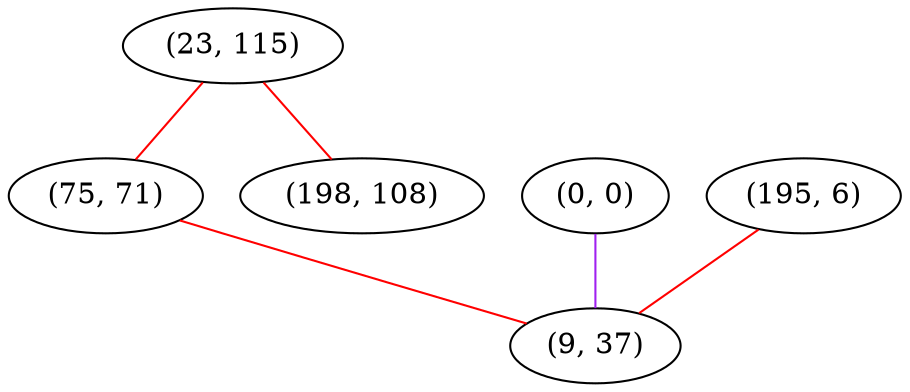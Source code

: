 graph "" {
"(23, 115)";
"(0, 0)";
"(75, 71)";
"(195, 6)";
"(198, 108)";
"(9, 37)";
"(23, 115)" -- "(75, 71)"  [color=red, key=0, weight=1];
"(23, 115)" -- "(198, 108)"  [color=red, key=0, weight=1];
"(0, 0)" -- "(9, 37)"  [color=purple, key=0, weight=4];
"(75, 71)" -- "(9, 37)"  [color=red, key=0, weight=1];
"(195, 6)" -- "(9, 37)"  [color=red, key=0, weight=1];
}
